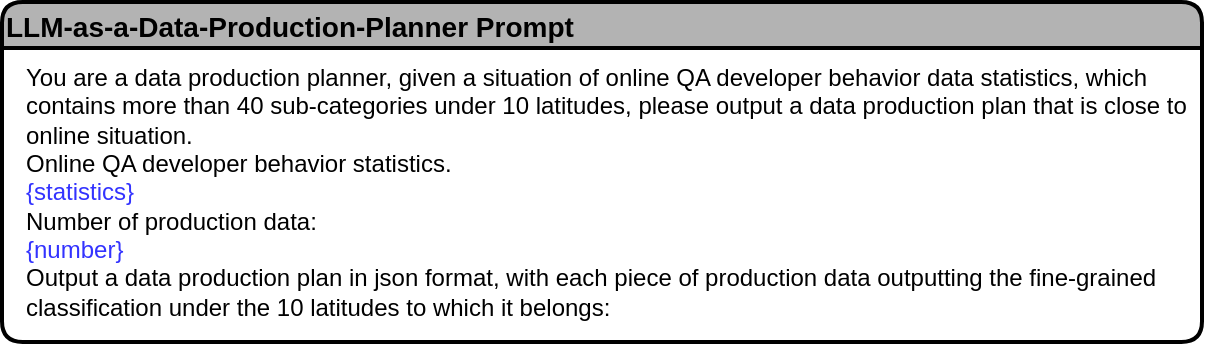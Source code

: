 <mxfile version="24.7.12">
  <diagram name="第 1 页" id="_6v1Trwf-qAzEogoHyOm">
    <mxGraphModel dx="1242" dy="707" grid="1" gridSize="10" guides="1" tooltips="1" connect="1" arrows="1" fold="1" page="1" pageScale="1" pageWidth="827" pageHeight="1169" math="0" shadow="0">
      <root>
        <mxCell id="0" />
        <mxCell id="1" parent="0" />
        <mxCell id="5xvOlDxAE2iD_ZHWfBLX-1" value="LLM-as-a-Data-Production-Planner Prompt" style="swimlane;rounded=1;align=left;fillColor=#B3B3B3;strokeWidth=2;fontSize=14;" vertex="1" parent="1">
          <mxGeometry x="370" y="490" width="600" height="170" as="geometry" />
        </mxCell>
        <mxCell id="5xvOlDxAE2iD_ZHWfBLX-3" value="&lt;div&gt;You are a data production planner, given a situation of online QA developer behavior data statistics, which contains more than 40 sub-categories under 10 latitudes, please output a data production plan that is close to online situation.&lt;/div&gt;&lt;div&gt;Online QA developer&amp;nbsp;behavior statistics.&lt;/div&gt;&lt;div&gt;&lt;font color=&quot;#3333ff&quot;&gt;{statistics}&lt;/font&gt;&lt;/div&gt;&lt;div&gt;Number of production data:&lt;/div&gt;&lt;div&gt;&lt;font color=&quot;#3333ff&quot;&gt;{number}&lt;/font&gt;&lt;/div&gt;&lt;div&gt;Output a data production plan in json format, with each piece of production data outputting the fine-grained classification under the 10 latitudes&amp;nbsp;to which it belongs:&lt;/div&gt;" style="text;html=1;align=left;verticalAlign=middle;whiteSpace=wrap;rounded=0;" vertex="1" parent="5xvOlDxAE2iD_ZHWfBLX-1">
          <mxGeometry x="10" y="45" width="590" height="100" as="geometry" />
        </mxCell>
      </root>
    </mxGraphModel>
  </diagram>
</mxfile>

